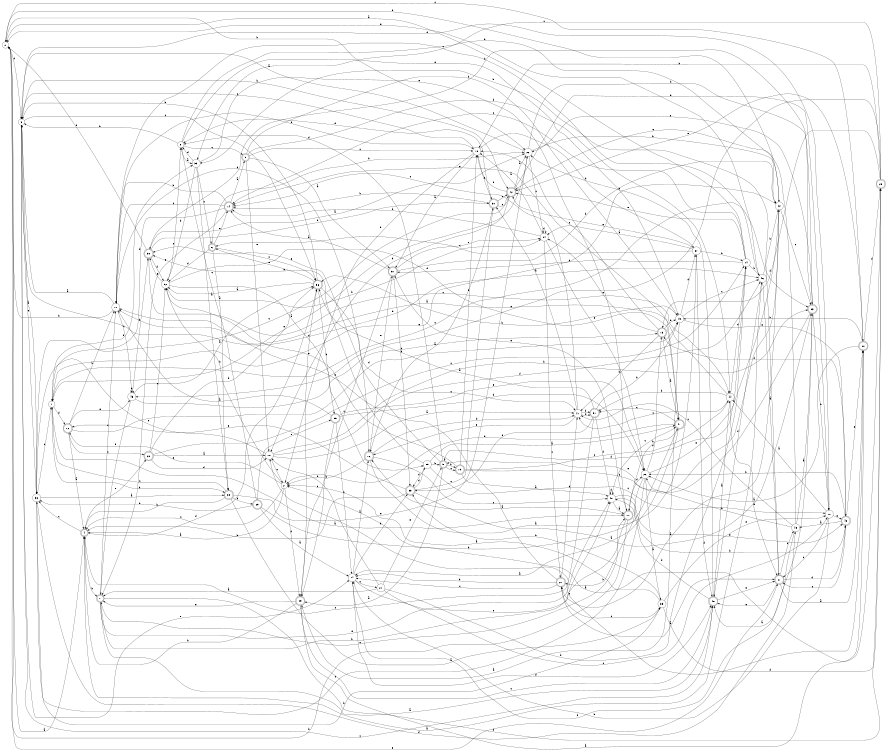 digraph n48_5 {
__start0 [label="" shape="none"];

rankdir=LR;
size="8,5";

s0 [style="filled", color="black", fillcolor="white" shape="circle", label="0"];
s1 [style="filled", color="black", fillcolor="white" shape="circle", label="1"];
s2 [style="filled", color="black", fillcolor="white" shape="circle", label="2"];
s3 [style="filled", color="black", fillcolor="white" shape="circle", label="3"];
s4 [style="rounded,filled", color="black", fillcolor="white" shape="doublecircle", label="4"];
s5 [style="rounded,filled", color="black", fillcolor="white" shape="doublecircle", label="5"];
s6 [style="rounded,filled", color="black", fillcolor="white" shape="doublecircle", label="6"];
s7 [style="rounded,filled", color="black", fillcolor="white" shape="doublecircle", label="7"];
s8 [style="filled", color="black", fillcolor="white" shape="circle", label="8"];
s9 [style="rounded,filled", color="black", fillcolor="white" shape="doublecircle", label="9"];
s10 [style="filled", color="black", fillcolor="white" shape="circle", label="10"];
s11 [style="filled", color="black", fillcolor="white" shape="circle", label="11"];
s12 [style="rounded,filled", color="black", fillcolor="white" shape="doublecircle", label="12"];
s13 [style="rounded,filled", color="black", fillcolor="white" shape="doublecircle", label="13"];
s14 [style="rounded,filled", color="black", fillcolor="white" shape="doublecircle", label="14"];
s15 [style="filled", color="black", fillcolor="white" shape="circle", label="15"];
s16 [style="rounded,filled", color="black", fillcolor="white" shape="doublecircle", label="16"];
s17 [style="rounded,filled", color="black", fillcolor="white" shape="doublecircle", label="17"];
s18 [style="filled", color="black", fillcolor="white" shape="circle", label="18"];
s19 [style="rounded,filled", color="black", fillcolor="white" shape="doublecircle", label="19"];
s20 [style="filled", color="black", fillcolor="white" shape="circle", label="20"];
s21 [style="filled", color="black", fillcolor="white" shape="circle", label="21"];
s22 [style="filled", color="black", fillcolor="white" shape="circle", label="22"];
s23 [style="rounded,filled", color="black", fillcolor="white" shape="doublecircle", label="23"];
s24 [style="filled", color="black", fillcolor="white" shape="circle", label="24"];
s25 [style="rounded,filled", color="black", fillcolor="white" shape="doublecircle", label="25"];
s26 [style="filled", color="black", fillcolor="white" shape="circle", label="26"];
s27 [style="rounded,filled", color="black", fillcolor="white" shape="doublecircle", label="27"];
s28 [style="rounded,filled", color="black", fillcolor="white" shape="doublecircle", label="28"];
s29 [style="rounded,filled", color="black", fillcolor="white" shape="doublecircle", label="29"];
s30 [style="rounded,filled", color="black", fillcolor="white" shape="doublecircle", label="30"];
s31 [style="rounded,filled", color="black", fillcolor="white" shape="doublecircle", label="31"];
s32 [style="filled", color="black", fillcolor="white" shape="circle", label="32"];
s33 [style="filled", color="black", fillcolor="white" shape="circle", label="33"];
s34 [style="filled", color="black", fillcolor="white" shape="circle", label="34"];
s35 [style="filled", color="black", fillcolor="white" shape="circle", label="35"];
s36 [style="filled", color="black", fillcolor="white" shape="circle", label="36"];
s37 [style="filled", color="black", fillcolor="white" shape="circle", label="37"];
s38 [style="rounded,filled", color="black", fillcolor="white" shape="doublecircle", label="38"];
s39 [style="rounded,filled", color="black", fillcolor="white" shape="doublecircle", label="39"];
s40 [style="filled", color="black", fillcolor="white" shape="circle", label="40"];
s41 [style="rounded,filled", color="black", fillcolor="white" shape="doublecircle", label="41"];
s42 [style="rounded,filled", color="black", fillcolor="white" shape="doublecircle", label="42"];
s43 [style="rounded,filled", color="black", fillcolor="white" shape="doublecircle", label="43"];
s44 [style="filled", color="black", fillcolor="white" shape="circle", label="44"];
s45 [style="filled", color="black", fillcolor="white" shape="circle", label="45"];
s46 [style="filled", color="black", fillcolor="white" shape="circle", label="46"];
s47 [style="filled", color="black", fillcolor="white" shape="circle", label="47"];
s48 [style="rounded,filled", color="black", fillcolor="white" shape="doublecircle", label="48"];
s49 [style="filled", color="black", fillcolor="white" shape="circle", label="49"];
s50 [style="rounded,filled", color="black", fillcolor="white" shape="doublecircle", label="50"];
s51 [style="rounded,filled", color="black", fillcolor="white" shape="doublecircle", label="51"];
s52 [style="filled", color="black", fillcolor="white" shape="circle", label="52"];
s53 [style="rounded,filled", color="black", fillcolor="white" shape="doublecircle", label="53"];
s54 [style="filled", color="black", fillcolor="white" shape="circle", label="54"];
s55 [style="rounded,filled", color="black", fillcolor="white" shape="doublecircle", label="55"];
s56 [style="rounded,filled", color="black", fillcolor="white" shape="doublecircle", label="56"];
s57 [style="rounded,filled", color="black", fillcolor="white" shape="doublecircle", label="57"];
s58 [style="rounded,filled", color="black", fillcolor="white" shape="doublecircle", label="58"];
s59 [style="filled", color="black", fillcolor="white" shape="circle", label="59"];
s0 -> s4 [label="a"];
s0 -> s22 [label="b"];
s0 -> s30 [label="c"];
s0 -> s3 [label="d"];
s0 -> s31 [label="e"];
s1 -> s17 [label="a"];
s1 -> s38 [label="b"];
s1 -> s23 [label="c"];
s1 -> s12 [label="d"];
s1 -> s33 [label="e"];
s2 -> s4 [label="a"];
s2 -> s52 [label="b"];
s2 -> s4 [label="c"];
s2 -> s39 [label="d"];
s2 -> s12 [label="e"];
s3 -> s36 [label="a"];
s3 -> s42 [label="b"];
s3 -> s56 [label="c"];
s3 -> s46 [label="d"];
s3 -> s54 [label="e"];
s4 -> s46 [label="a"];
s4 -> s7 [label="b"];
s4 -> s36 [label="c"];
s4 -> s56 [label="d"];
s4 -> s28 [label="e"];
s5 -> s57 [label="a"];
s5 -> s15 [label="b"];
s5 -> s18 [label="c"];
s5 -> s44 [label="d"];
s5 -> s10 [label="e"];
s6 -> s38 [label="a"];
s6 -> s22 [label="b"];
s6 -> s56 [label="c"];
s6 -> s52 [label="d"];
s6 -> s14 [label="e"];
s7 -> s48 [label="a"];
s7 -> s40 [label="b"];
s7 -> s11 [label="c"];
s7 -> s25 [label="d"];
s7 -> s40 [label="e"];
s8 -> s33 [label="a"];
s8 -> s3 [label="b"];
s8 -> s5 [label="c"];
s8 -> s32 [label="d"];
s8 -> s15 [label="e"];
s9 -> s39 [label="a"];
s9 -> s19 [label="b"];
s9 -> s19 [label="c"];
s9 -> s8 [label="d"];
s9 -> s58 [label="e"];
s10 -> s47 [label="a"];
s10 -> s23 [label="b"];
s10 -> s2 [label="c"];
s10 -> s46 [label="d"];
s10 -> s36 [label="e"];
s11 -> s3 [label="a"];
s11 -> s0 [label="b"];
s11 -> s45 [label="c"];
s11 -> s16 [label="d"];
s11 -> s18 [label="e"];
s12 -> s4 [label="a"];
s12 -> s11 [label="b"];
s12 -> s28 [label="c"];
s12 -> s15 [label="d"];
s12 -> s45 [label="e"];
s13 -> s41 [label="a"];
s13 -> s47 [label="b"];
s13 -> s18 [label="c"];
s13 -> s15 [label="d"];
s13 -> s34 [label="e"];
s14 -> s5 [label="a"];
s14 -> s11 [label="b"];
s14 -> s11 [label="c"];
s14 -> s1 [label="d"];
s14 -> s7 [label="e"];
s15 -> s39 [label="a"];
s15 -> s56 [label="b"];
s15 -> s46 [label="c"];
s15 -> s37 [label="d"];
s15 -> s43 [label="e"];
s16 -> s37 [label="a"];
s16 -> s2 [label="b"];
s16 -> s40 [label="c"];
s16 -> s47 [label="d"];
s16 -> s57 [label="e"];
s17 -> s16 [label="a"];
s17 -> s0 [label="b"];
s17 -> s7 [label="c"];
s17 -> s26 [label="d"];
s17 -> s57 [label="e"];
s18 -> s57 [label="a"];
s18 -> s2 [label="b"];
s18 -> s3 [label="c"];
s18 -> s37 [label="d"];
s18 -> s50 [label="e"];
s19 -> s40 [label="a"];
s19 -> s18 [label="b"];
s19 -> s44 [label="c"];
s19 -> s32 [label="d"];
s19 -> s52 [label="e"];
s20 -> s44 [label="a"];
s20 -> s54 [label="b"];
s20 -> s31 [label="c"];
s20 -> s3 [label="d"];
s20 -> s43 [label="e"];
s21 -> s7 [label="a"];
s21 -> s10 [label="b"];
s21 -> s20 [label="c"];
s21 -> s24 [label="d"];
s21 -> s9 [label="e"];
s22 -> s3 [label="a"];
s22 -> s32 [label="b"];
s22 -> s34 [label="c"];
s22 -> s23 [label="d"];
s22 -> s1 [label="e"];
s23 -> s48 [label="a"];
s23 -> s20 [label="b"];
s23 -> s22 [label="c"];
s23 -> s58 [label="d"];
s23 -> s9 [label="e"];
s24 -> s0 [label="a"];
s24 -> s46 [label="b"];
s24 -> s14 [label="c"];
s24 -> s57 [label="d"];
s24 -> s42 [label="e"];
s25 -> s2 [label="a"];
s25 -> s18 [label="b"];
s25 -> s33 [label="c"];
s25 -> s13 [label="d"];
s25 -> s45 [label="e"];
s26 -> s35 [label="a"];
s26 -> s27 [label="b"];
s26 -> s36 [label="c"];
s26 -> s13 [label="d"];
s26 -> s24 [label="e"];
s27 -> s31 [label="a"];
s27 -> s54 [label="b"];
s27 -> s54 [label="c"];
s27 -> s47 [label="d"];
s27 -> s11 [label="e"];
s28 -> s10 [label="a"];
s28 -> s56 [label="b"];
s28 -> s24 [label="c"];
s28 -> s10 [label="d"];
s28 -> s52 [label="e"];
s29 -> s54 [label="a"];
s29 -> s41 [label="b"];
s29 -> s8 [label="c"];
s29 -> s36 [label="d"];
s29 -> s55 [label="e"];
s30 -> s26 [label="a"];
s30 -> s15 [label="b"];
s30 -> s10 [label="c"];
s30 -> s25 [label="d"];
s30 -> s42 [label="e"];
s31 -> s30 [label="a"];
s31 -> s33 [label="b"];
s31 -> s49 [label="c"];
s31 -> s43 [label="d"];
s31 -> s48 [label="e"];
s32 -> s27 [label="a"];
s32 -> s0 [label="b"];
s32 -> s23 [label="c"];
s32 -> s9 [label="d"];
s32 -> s1 [label="e"];
s33 -> s38 [label="a"];
s33 -> s52 [label="b"];
s33 -> s6 [label="c"];
s33 -> s8 [label="d"];
s33 -> s17 [label="e"];
s34 -> s18 [label="a"];
s34 -> s14 [label="b"];
s34 -> s27 [label="c"];
s34 -> s34 [label="d"];
s34 -> s26 [label="e"];
s35 -> s2 [label="a"];
s35 -> s53 [label="b"];
s35 -> s27 [label="c"];
s35 -> s25 [label="d"];
s35 -> s20 [label="e"];
s36 -> s38 [label="a"];
s36 -> s35 [label="b"];
s36 -> s1 [label="c"];
s36 -> s49 [label="d"];
s36 -> s3 [label="e"];
s37 -> s34 [label="a"];
s37 -> s24 [label="b"];
s37 -> s6 [label="c"];
s37 -> s48 [label="d"];
s37 -> s42 [label="e"];
s38 -> s35 [label="a"];
s38 -> s4 [label="b"];
s38 -> s1 [label="c"];
s38 -> s29 [label="d"];
s38 -> s22 [label="e"];
s39 -> s30 [label="a"];
s39 -> s4 [label="b"];
s39 -> s48 [label="c"];
s39 -> s56 [label="d"];
s39 -> s7 [label="e"];
s40 -> s17 [label="a"];
s40 -> s43 [label="b"];
s40 -> s41 [label="c"];
s40 -> s40 [label="d"];
s40 -> s43 [label="e"];
s41 -> s54 [label="a"];
s41 -> s17 [label="b"];
s41 -> s51 [label="c"];
s41 -> s2 [label="d"];
s41 -> s14 [label="e"];
s42 -> s22 [label="a"];
s42 -> s10 [label="b"];
s42 -> s36 [label="c"];
s42 -> s20 [label="d"];
s42 -> s18 [label="e"];
s43 -> s49 [label="a"];
s43 -> s26 [label="b"];
s43 -> s31 [label="c"];
s43 -> s13 [label="d"];
s43 -> s30 [label="e"];
s44 -> s11 [label="a"];
s44 -> s51 [label="b"];
s44 -> s47 [label="c"];
s44 -> s24 [label="d"];
s44 -> s31 [label="e"];
s45 -> s56 [label="a"];
s45 -> s58 [label="b"];
s45 -> s13 [label="c"];
s45 -> s45 [label="d"];
s45 -> s7 [label="e"];
s46 -> s31 [label="a"];
s46 -> s32 [label="b"];
s46 -> s11 [label="c"];
s46 -> s48 [label="d"];
s46 -> s0 [label="e"];
s47 -> s50 [label="a"];
s47 -> s51 [label="b"];
s47 -> s14 [label="c"];
s47 -> s51 [label="d"];
s47 -> s16 [label="e"];
s48 -> s44 [label="a"];
s48 -> s22 [label="b"];
s48 -> s3 [label="c"];
s48 -> s40 [label="d"];
s48 -> s31 [label="e"];
s49 -> s23 [label="a"];
s49 -> s26 [label="b"];
s49 -> s47 [label="c"];
s49 -> s54 [label="d"];
s49 -> s42 [label="e"];
s50 -> s16 [label="a"];
s50 -> s14 [label="b"];
s50 -> s42 [label="c"];
s50 -> s8 [label="d"];
s50 -> s42 [label="e"];
s51 -> s56 [label="a"];
s51 -> s15 [label="b"];
s51 -> s4 [label="c"];
s51 -> s40 [label="d"];
s51 -> s53 [label="e"];
s52 -> s59 [label="a"];
s52 -> s34 [label="b"];
s52 -> s8 [label="c"];
s52 -> s41 [label="d"];
s52 -> s58 [label="e"];
s53 -> s23 [label="a"];
s53 -> s4 [label="b"];
s53 -> s50 [label="c"];
s53 -> s59 [label="d"];
s53 -> s12 [label="e"];
s54 -> s16 [label="a"];
s54 -> s53 [label="b"];
s54 -> s21 [label="c"];
s54 -> s48 [label="d"];
s54 -> s17 [label="e"];
s55 -> s11 [label="a"];
s55 -> s54 [label="b"];
s55 -> s39 [label="c"];
s55 -> s26 [label="d"];
s55 -> s26 [label="e"];
s56 -> s52 [label="a"];
s56 -> s3 [label="b"];
s56 -> s47 [label="c"];
s56 -> s55 [label="d"];
s56 -> s6 [label="e"];
s57 -> s14 [label="a"];
s57 -> s32 [label="b"];
s57 -> s39 [label="c"];
s57 -> s53 [label="d"];
s57 -> s34 [label="e"];
s58 -> s22 [label="a"];
s58 -> s50 [label="b"];
s58 -> s44 [label="c"];
s58 -> s52 [label="d"];
s58 -> s0 [label="e"];
s59 -> s41 [label="a"];
s59 -> s9 [label="b"];
s59 -> s20 [label="c"];
s59 -> s53 [label="d"];
s59 -> s58 [label="e"];

}